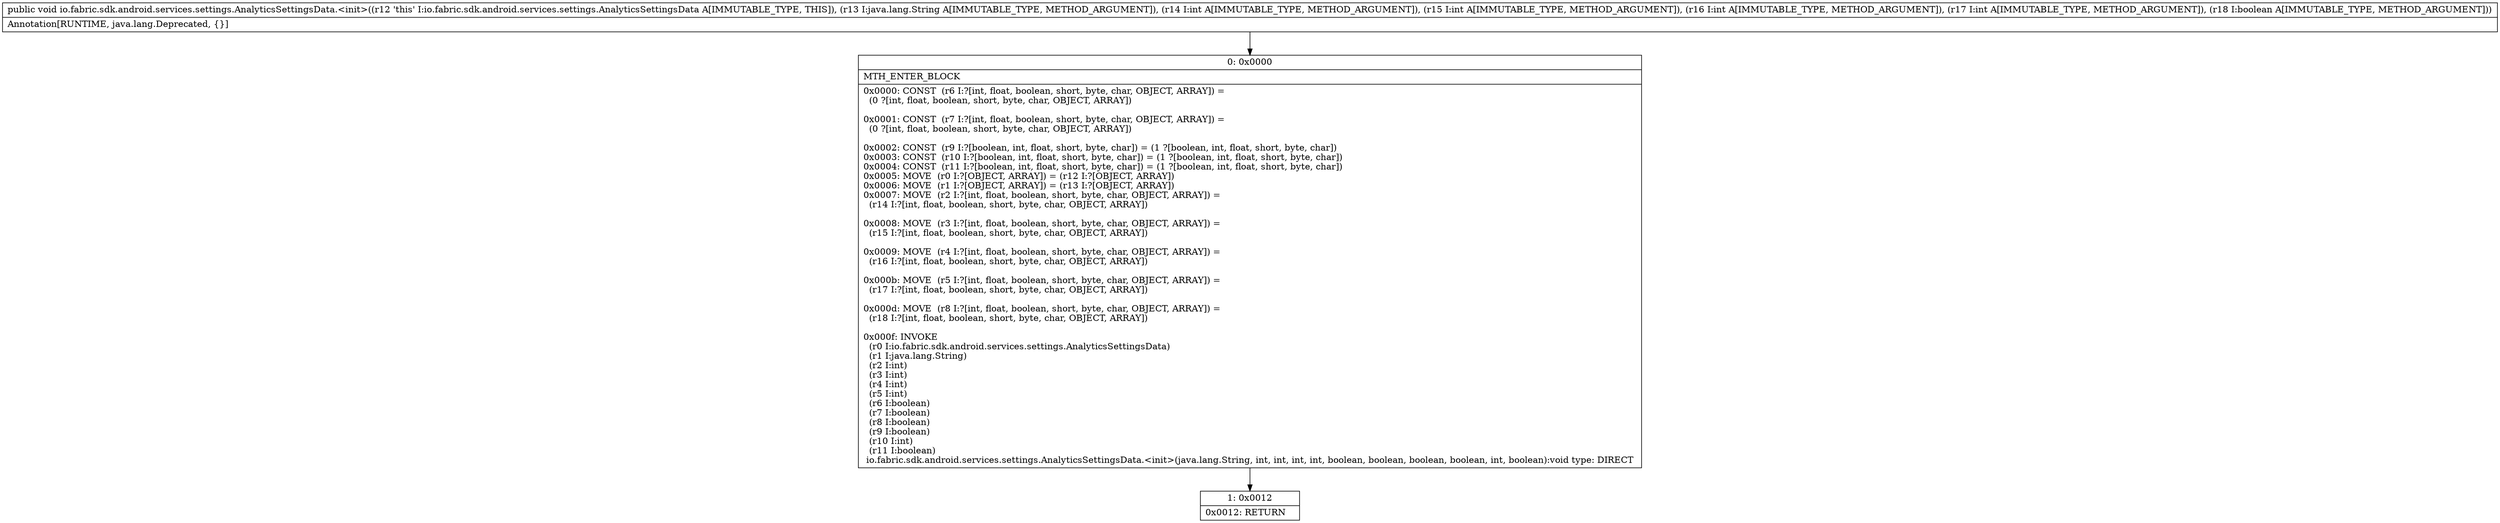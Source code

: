 digraph "CFG forio.fabric.sdk.android.services.settings.AnalyticsSettingsData.\<init\>(Ljava\/lang\/String;IIIIZ)V" {
Node_0 [shape=record,label="{0\:\ 0x0000|MTH_ENTER_BLOCK\l|0x0000: CONST  (r6 I:?[int, float, boolean, short, byte, char, OBJECT, ARRAY]) = \l  (0 ?[int, float, boolean, short, byte, char, OBJECT, ARRAY])\l \l0x0001: CONST  (r7 I:?[int, float, boolean, short, byte, char, OBJECT, ARRAY]) = \l  (0 ?[int, float, boolean, short, byte, char, OBJECT, ARRAY])\l \l0x0002: CONST  (r9 I:?[boolean, int, float, short, byte, char]) = (1 ?[boolean, int, float, short, byte, char]) \l0x0003: CONST  (r10 I:?[boolean, int, float, short, byte, char]) = (1 ?[boolean, int, float, short, byte, char]) \l0x0004: CONST  (r11 I:?[boolean, int, float, short, byte, char]) = (1 ?[boolean, int, float, short, byte, char]) \l0x0005: MOVE  (r0 I:?[OBJECT, ARRAY]) = (r12 I:?[OBJECT, ARRAY]) \l0x0006: MOVE  (r1 I:?[OBJECT, ARRAY]) = (r13 I:?[OBJECT, ARRAY]) \l0x0007: MOVE  (r2 I:?[int, float, boolean, short, byte, char, OBJECT, ARRAY]) = \l  (r14 I:?[int, float, boolean, short, byte, char, OBJECT, ARRAY])\l \l0x0008: MOVE  (r3 I:?[int, float, boolean, short, byte, char, OBJECT, ARRAY]) = \l  (r15 I:?[int, float, boolean, short, byte, char, OBJECT, ARRAY])\l \l0x0009: MOVE  (r4 I:?[int, float, boolean, short, byte, char, OBJECT, ARRAY]) = \l  (r16 I:?[int, float, boolean, short, byte, char, OBJECT, ARRAY])\l \l0x000b: MOVE  (r5 I:?[int, float, boolean, short, byte, char, OBJECT, ARRAY]) = \l  (r17 I:?[int, float, boolean, short, byte, char, OBJECT, ARRAY])\l \l0x000d: MOVE  (r8 I:?[int, float, boolean, short, byte, char, OBJECT, ARRAY]) = \l  (r18 I:?[int, float, boolean, short, byte, char, OBJECT, ARRAY])\l \l0x000f: INVOKE  \l  (r0 I:io.fabric.sdk.android.services.settings.AnalyticsSettingsData)\l  (r1 I:java.lang.String)\l  (r2 I:int)\l  (r3 I:int)\l  (r4 I:int)\l  (r5 I:int)\l  (r6 I:boolean)\l  (r7 I:boolean)\l  (r8 I:boolean)\l  (r9 I:boolean)\l  (r10 I:int)\l  (r11 I:boolean)\l io.fabric.sdk.android.services.settings.AnalyticsSettingsData.\<init\>(java.lang.String, int, int, int, int, boolean, boolean, boolean, boolean, int, boolean):void type: DIRECT \l}"];
Node_1 [shape=record,label="{1\:\ 0x0012|0x0012: RETURN   \l}"];
MethodNode[shape=record,label="{public void io.fabric.sdk.android.services.settings.AnalyticsSettingsData.\<init\>((r12 'this' I:io.fabric.sdk.android.services.settings.AnalyticsSettingsData A[IMMUTABLE_TYPE, THIS]), (r13 I:java.lang.String A[IMMUTABLE_TYPE, METHOD_ARGUMENT]), (r14 I:int A[IMMUTABLE_TYPE, METHOD_ARGUMENT]), (r15 I:int A[IMMUTABLE_TYPE, METHOD_ARGUMENT]), (r16 I:int A[IMMUTABLE_TYPE, METHOD_ARGUMENT]), (r17 I:int A[IMMUTABLE_TYPE, METHOD_ARGUMENT]), (r18 I:boolean A[IMMUTABLE_TYPE, METHOD_ARGUMENT]))  | Annotation[RUNTIME, java.lang.Deprecated, \{\}]\l}"];
MethodNode -> Node_0;
Node_0 -> Node_1;
}

